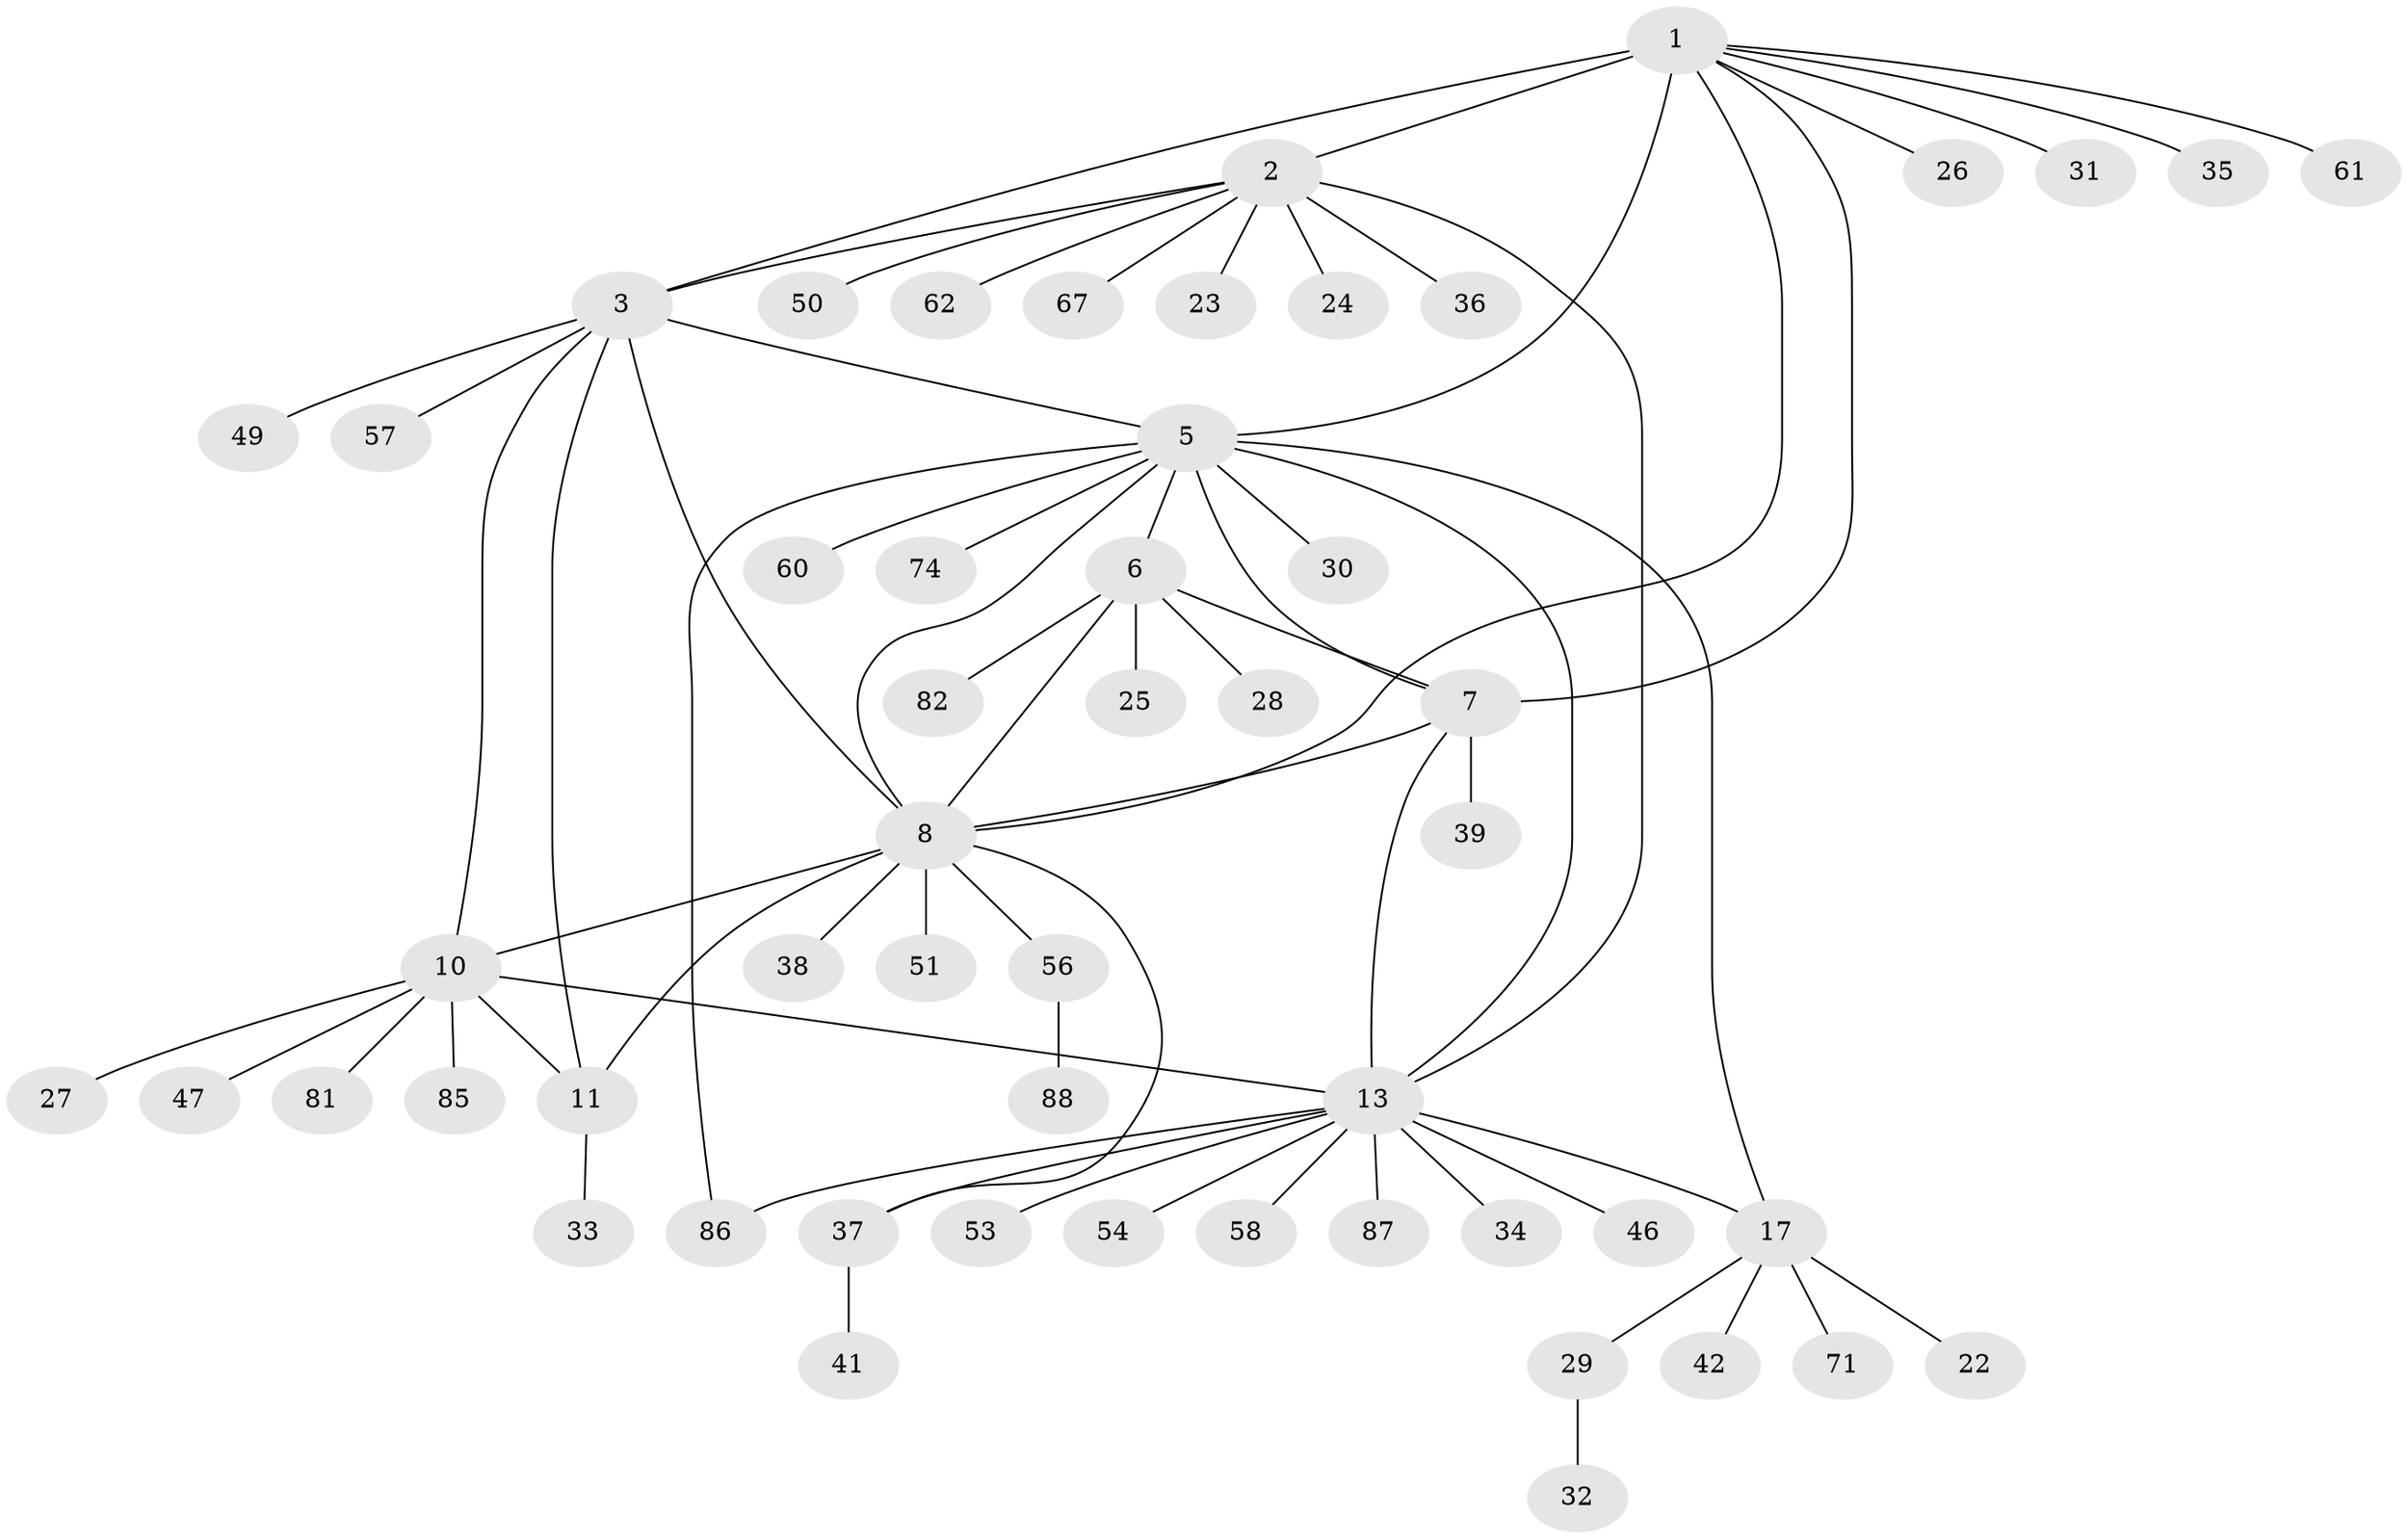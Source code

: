 // original degree distribution, {6: 0.056179775280898875, 10: 0.011235955056179775, 4: 0.056179775280898875, 9: 0.02247191011235955, 7: 0.02247191011235955, 8: 0.033707865168539325, 5: 0.02247191011235955, 3: 0.033707865168539325, 12: 0.011235955056179775, 1: 0.5280898876404494, 2: 0.20224719101123595}
// Generated by graph-tools (version 1.1) at 2025/19/03/04/25 18:19:28]
// undirected, 53 vertices, 69 edges
graph export_dot {
graph [start="1"]
  node [color=gray90,style=filled];
  1 [super="+4"];
  2;
  3 [super="+9"];
  5 [super="+20+44"];
  6;
  7;
  8 [super="+40+12"];
  10;
  11 [super="+48"];
  13 [super="+16+14"];
  17 [super="+19"];
  22;
  23;
  24;
  25 [super="+65"];
  26;
  27;
  28;
  29;
  30;
  31 [super="+69"];
  32;
  33;
  34;
  35;
  36 [super="+70"];
  37 [super="+55"];
  38;
  39;
  41;
  42;
  46;
  47;
  49 [super="+80"];
  50 [super="+76"];
  51;
  53;
  54;
  56;
  57;
  58;
  60;
  61;
  62;
  67;
  71;
  74 [super="+79"];
  81;
  82;
  85;
  86;
  87;
  88;
  1 -- 2 [weight=2];
  1 -- 3 [weight=2];
  1 -- 7;
  1 -- 61;
  1 -- 35;
  1 -- 26;
  1 -- 31;
  1 -- 8;
  1 -- 5 [weight=2];
  2 -- 3;
  2 -- 23;
  2 -- 24;
  2 -- 36;
  2 -- 50;
  2 -- 62;
  2 -- 67;
  2 -- 13;
  3 -- 49;
  3 -- 8;
  3 -- 57;
  3 -- 10;
  3 -- 11;
  3 -- 5;
  5 -- 6;
  5 -- 7;
  5 -- 8 [weight=2];
  5 -- 86;
  5 -- 74;
  5 -- 13;
  5 -- 17 [weight=2];
  5 -- 60;
  5 -- 30;
  6 -- 7;
  6 -- 8;
  6 -- 25;
  6 -- 28;
  6 -- 82;
  7 -- 8;
  7 -- 13;
  7 -- 39;
  8 -- 51;
  8 -- 37 [weight=2];
  8 -- 56;
  8 -- 38;
  8 -- 10;
  8 -- 11;
  10 -- 11;
  10 -- 27;
  10 -- 47;
  10 -- 81;
  10 -- 85;
  10 -- 13;
  11 -- 33;
  13 -- 46;
  13 -- 37;
  13 -- 17 [weight=2];
  13 -- 86;
  13 -- 87;
  13 -- 34;
  13 -- 53;
  13 -- 54;
  13 -- 58;
  17 -- 22;
  17 -- 71;
  17 -- 42;
  17 -- 29;
  29 -- 32;
  37 -- 41;
  56 -- 88;
}

